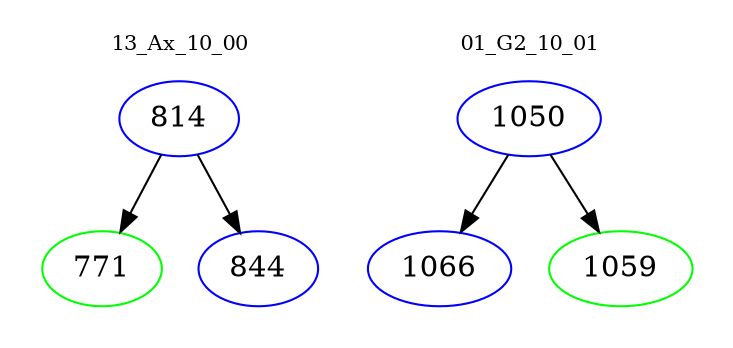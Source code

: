 digraph{
subgraph cluster_0 {
color = white
label = "13_Ax_10_00";
fontsize=10;
T0_814 [label="814", color="blue"]
T0_814 -> T0_771 [color="black"]
T0_771 [label="771", color="green"]
T0_814 -> T0_844 [color="black"]
T0_844 [label="844", color="blue"]
}
subgraph cluster_1 {
color = white
label = "01_G2_10_01";
fontsize=10;
T1_1050 [label="1050", color="blue"]
T1_1050 -> T1_1066 [color="black"]
T1_1066 [label="1066", color="blue"]
T1_1050 -> T1_1059 [color="black"]
T1_1059 [label="1059", color="green"]
}
}
